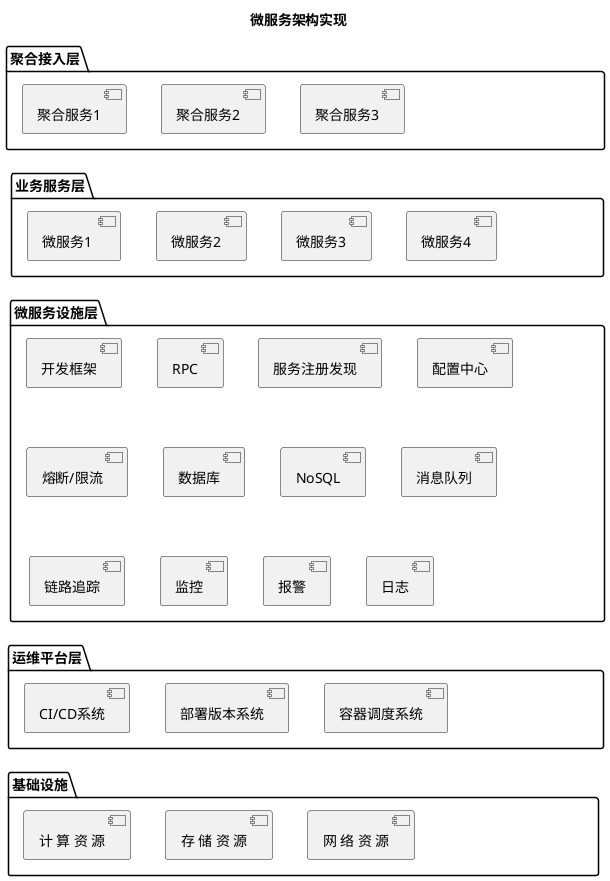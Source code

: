 @startuml

title "微服务架构实现"

package "聚合接入层" as l5 {
    [聚合服务1] as n51
    [聚合服务2] as n52
    [聚合服务3] as n53
    [PaddingPadding] as n54
    hide n54

    [n51] -[hidden]right-> [n52]
    [n52] -[hidden]right-> [n53]
    [n53] -[hidden]right-> [n54]
}

package "业务服务层" as l4 {
    [微服务1 ] as n41
    [微服务2] as n42
    [微服务3] as n43
    [微服务4] as n44
    [Pa] as n45
    hide n45

    [n41] -[hidden]right-> [n42] 
    [n42] -[hidden]right-> [n43]
    [n43] -[hidden]right-> [n44]
    [n44] -[hidden]right-> [n45]
}

package "微服务设施层" as l3 {
    [开发框架] as n31
    [RPC] as n32
    [服务注册发现] as n33
    [配置中心] as n34
    [ ] as n35
    hide n35
    

    [熔断/限流] as n36
    [数据库] as n37
    [NoSQL] as n38
    [消息队列] as n39

    [链路追踪] as n3a
    [监控] as n3b
    [报警]  as n3c
    [日志] as n3d


    [n31] -[hidden]right-> [n32]
    [n32] -[hidden]right-> [n33]
    [n33] -[hidden]right-> [n34]
    [n34] -[hidden]right-> [n35]

    [n31] -[hidden]down-> [n36]

    [n36] -[hidden]right-> [n37]
    [n37] -[hidden]right-> [n38]
    [n38] -[hidden]right-> [n39]


    [n36] -[hidden]down-> [n3a]

    [n3a] -[hidden]right-> [n3b]
    [n3b] -[hidden]right-> [n3c]
    [n3c] -[hidden]right-> [n3d]
}


package "运维平台层" as l2 {
    [CI/CD系统] as n21
    [部署版本系统] as n22
    [容器调度系统] as n23
    [PaddingP] as n24
    
    hide n24

    n21 -[hidden]right-> n22 
    n22 -[hidden]right-> n23
    n23 -[hidden]right-> n24
}



package "基础设施" as l1 {
    [计 算 资 源] as n11
    [存 储 资 源] as n12
    [网 络 资 源] as n13
    [PaddingPPddi] as n14

    hide n14

    n11 -[hidden]right-> n12
    n12 -[hidden]right-> n13
    n13 -[hidden]right-> n14
}

n51 -[hidden]down-> n41 
n41 -[hidden]down-> n31
n3a -[hidden]down-> n21
n21 -[hidden]down-> n11 


@enduml